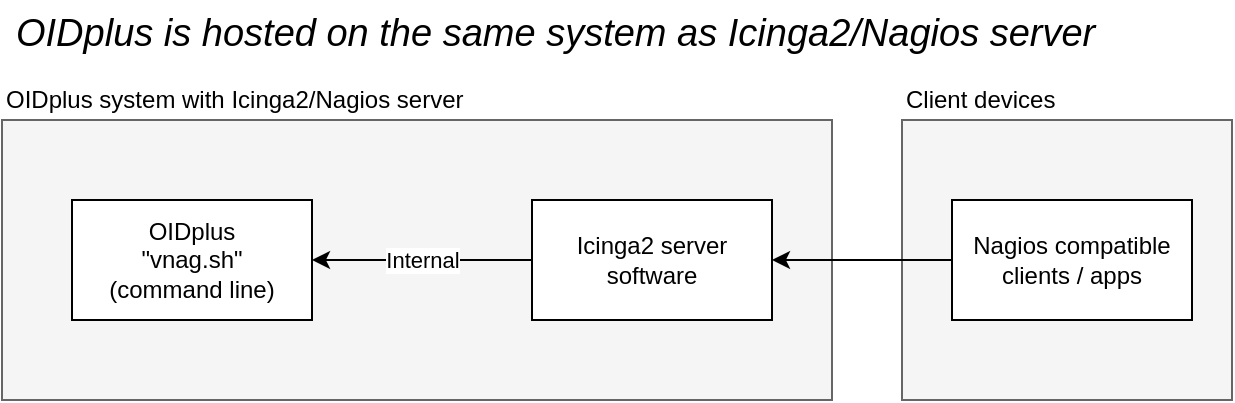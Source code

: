 <mxfile version="14.4.9" type="device"><diagram id="gtdlGxlkauN9MzcPCKBS" name="Page-1"><mxGraphModel dx="981" dy="507" grid="1" gridSize="10" guides="1" tooltips="1" connect="1" arrows="1" fold="1" page="1" pageScale="1" pageWidth="827" pageHeight="1169" math="0" shadow="0"><root><mxCell id="0"/><mxCell id="1" parent="0"/><mxCell id="jvsTED_MgN8ByU44MRpV-21" value="" style="rounded=0;whiteSpace=wrap;html=1;fillColor=#f5f5f5;strokeColor=#666666;fontColor=#333333;" vertex="1" parent="1"><mxGeometry x="525" y="380" width="165" height="140" as="geometry"/></mxCell><mxCell id="jvsTED_MgN8ByU44MRpV-20" value="" style="rounded=0;whiteSpace=wrap;html=1;fillColor=#f5f5f5;strokeColor=#666666;fontColor=#333333;" vertex="1" parent="1"><mxGeometry x="75" y="380" width="415" height="140" as="geometry"/></mxCell><mxCell id="jvsTED_MgN8ByU44MRpV-7" value="&lt;div&gt;OIDplus&lt;/div&gt;&lt;div&gt;&quot;vnag.sh&quot;&lt;/div&gt;&lt;div&gt;(command line)&lt;br&gt;&lt;/div&gt;" style="rounded=0;whiteSpace=wrap;html=1;" vertex="1" parent="1"><mxGeometry x="110" y="420" width="120" height="60" as="geometry"/></mxCell><mxCell id="jvsTED_MgN8ByU44MRpV-9" value="Internal" style="edgeStyle=orthogonalEdgeStyle;rounded=0;orthogonalLoop=1;jettySize=auto;html=1;entryX=1;entryY=0.5;entryDx=0;entryDy=0;" edge="1" parent="1" source="jvsTED_MgN8ByU44MRpV-8" target="jvsTED_MgN8ByU44MRpV-7"><mxGeometry relative="1" as="geometry"/></mxCell><mxCell id="jvsTED_MgN8ByU44MRpV-8" value="Icinga2 server software" style="rounded=0;whiteSpace=wrap;html=1;" vertex="1" parent="1"><mxGeometry x="340" y="420" width="120" height="60" as="geometry"/></mxCell><mxCell id="jvsTED_MgN8ByU44MRpV-12" style="edgeStyle=orthogonalEdgeStyle;rounded=0;orthogonalLoop=1;jettySize=auto;html=1;entryX=1;entryY=0.5;entryDx=0;entryDy=0;" edge="1" parent="1" source="jvsTED_MgN8ByU44MRpV-11" target="jvsTED_MgN8ByU44MRpV-8"><mxGeometry relative="1" as="geometry"/></mxCell><mxCell id="jvsTED_MgN8ByU44MRpV-11" value="&lt;div&gt;Nagios compatible&lt;/div&gt;&lt;div&gt;clients / apps&lt;br&gt;&lt;/div&gt;" style="rounded=0;whiteSpace=wrap;html=1;" vertex="1" parent="1"><mxGeometry x="550" y="420" width="120" height="60" as="geometry"/></mxCell><mxCell id="jvsTED_MgN8ByU44MRpV-22" value="Client devices" style="text;html=1;strokeColor=none;fillColor=none;align=left;verticalAlign=middle;whiteSpace=wrap;rounded=0;" vertex="1" parent="1"><mxGeometry x="525" y="360" width="160" height="20" as="geometry"/></mxCell><mxCell id="jvsTED_MgN8ByU44MRpV-23" value="OIDplus system with Icinga2/Nagios server" style="text;html=1;strokeColor=none;fillColor=none;align=left;verticalAlign=middle;whiteSpace=wrap;rounded=0;" vertex="1" parent="1"><mxGeometry x="75" y="360" width="285" height="20" as="geometry"/></mxCell><mxCell id="jvsTED_MgN8ByU44MRpV-26" value="&lt;font style=&quot;font-size: 19px&quot;&gt;OIDplus is hosted on the same system as Icinga2/Nagios server&lt;/font&gt;" style="text;html=1;strokeColor=none;fillColor=none;align=left;verticalAlign=middle;whiteSpace=wrap;rounded=0;fontSize=23;fontStyle=2" vertex="1" parent="1"><mxGeometry x="80" y="320" width="610" height="30" as="geometry"/></mxCell></root></mxGraphModel></diagram></mxfile>